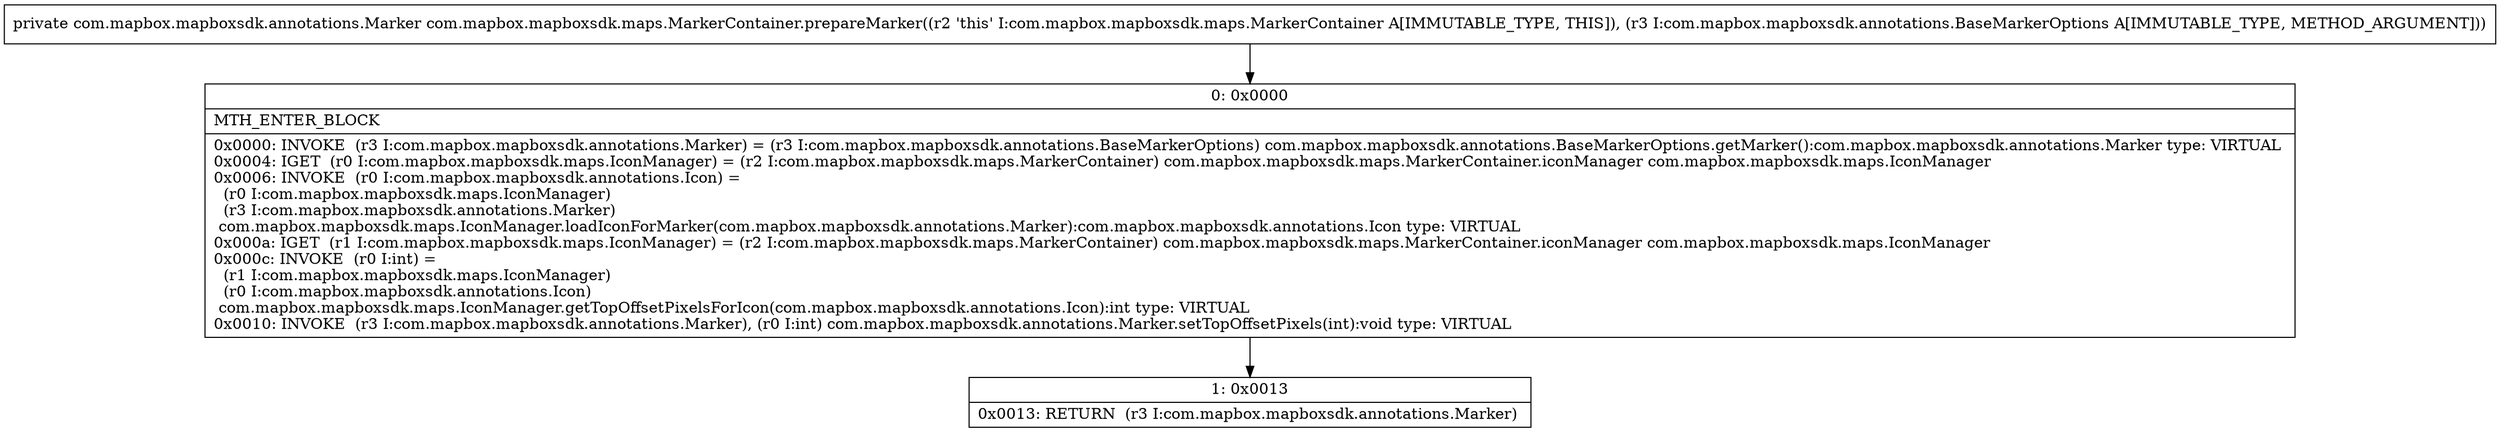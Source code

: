 digraph "CFG forcom.mapbox.mapboxsdk.maps.MarkerContainer.prepareMarker(Lcom\/mapbox\/mapboxsdk\/annotations\/BaseMarkerOptions;)Lcom\/mapbox\/mapboxsdk\/annotations\/Marker;" {
Node_0 [shape=record,label="{0\:\ 0x0000|MTH_ENTER_BLOCK\l|0x0000: INVOKE  (r3 I:com.mapbox.mapboxsdk.annotations.Marker) = (r3 I:com.mapbox.mapboxsdk.annotations.BaseMarkerOptions) com.mapbox.mapboxsdk.annotations.BaseMarkerOptions.getMarker():com.mapbox.mapboxsdk.annotations.Marker type: VIRTUAL \l0x0004: IGET  (r0 I:com.mapbox.mapboxsdk.maps.IconManager) = (r2 I:com.mapbox.mapboxsdk.maps.MarkerContainer) com.mapbox.mapboxsdk.maps.MarkerContainer.iconManager com.mapbox.mapboxsdk.maps.IconManager \l0x0006: INVOKE  (r0 I:com.mapbox.mapboxsdk.annotations.Icon) = \l  (r0 I:com.mapbox.mapboxsdk.maps.IconManager)\l  (r3 I:com.mapbox.mapboxsdk.annotations.Marker)\l com.mapbox.mapboxsdk.maps.IconManager.loadIconForMarker(com.mapbox.mapboxsdk.annotations.Marker):com.mapbox.mapboxsdk.annotations.Icon type: VIRTUAL \l0x000a: IGET  (r1 I:com.mapbox.mapboxsdk.maps.IconManager) = (r2 I:com.mapbox.mapboxsdk.maps.MarkerContainer) com.mapbox.mapboxsdk.maps.MarkerContainer.iconManager com.mapbox.mapboxsdk.maps.IconManager \l0x000c: INVOKE  (r0 I:int) = \l  (r1 I:com.mapbox.mapboxsdk.maps.IconManager)\l  (r0 I:com.mapbox.mapboxsdk.annotations.Icon)\l com.mapbox.mapboxsdk.maps.IconManager.getTopOffsetPixelsForIcon(com.mapbox.mapboxsdk.annotations.Icon):int type: VIRTUAL \l0x0010: INVOKE  (r3 I:com.mapbox.mapboxsdk.annotations.Marker), (r0 I:int) com.mapbox.mapboxsdk.annotations.Marker.setTopOffsetPixels(int):void type: VIRTUAL \l}"];
Node_1 [shape=record,label="{1\:\ 0x0013|0x0013: RETURN  (r3 I:com.mapbox.mapboxsdk.annotations.Marker) \l}"];
MethodNode[shape=record,label="{private com.mapbox.mapboxsdk.annotations.Marker com.mapbox.mapboxsdk.maps.MarkerContainer.prepareMarker((r2 'this' I:com.mapbox.mapboxsdk.maps.MarkerContainer A[IMMUTABLE_TYPE, THIS]), (r3 I:com.mapbox.mapboxsdk.annotations.BaseMarkerOptions A[IMMUTABLE_TYPE, METHOD_ARGUMENT])) }"];
MethodNode -> Node_0;
Node_0 -> Node_1;
}

